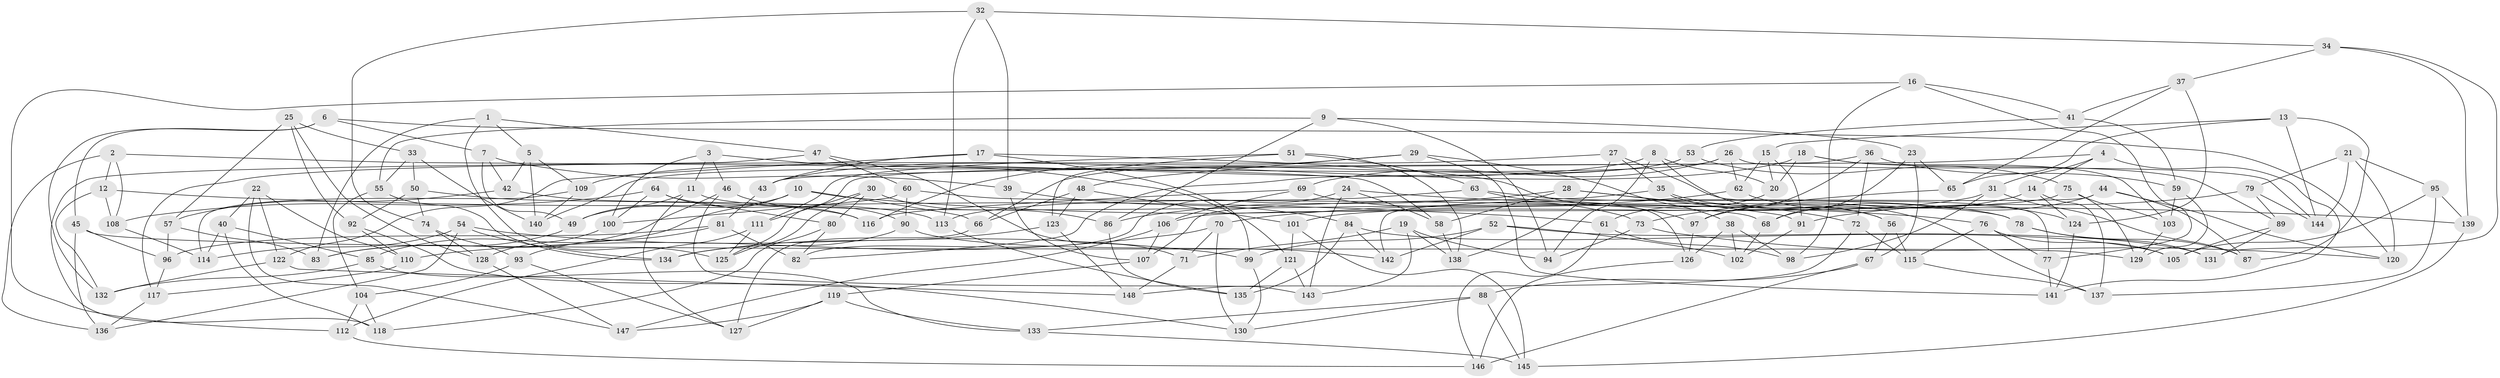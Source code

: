 // Generated by graph-tools (version 1.1) at 2025/11/02/27/25 16:11:43]
// undirected, 148 vertices, 296 edges
graph export_dot {
graph [start="1"]
  node [color=gray90,style=filled];
  1;
  2;
  3;
  4;
  5;
  6;
  7;
  8;
  9;
  10;
  11;
  12;
  13;
  14;
  15;
  16;
  17;
  18;
  19;
  20;
  21;
  22;
  23;
  24;
  25;
  26;
  27;
  28;
  29;
  30;
  31;
  32;
  33;
  34;
  35;
  36;
  37;
  38;
  39;
  40;
  41;
  42;
  43;
  44;
  45;
  46;
  47;
  48;
  49;
  50;
  51;
  52;
  53;
  54;
  55;
  56;
  57;
  58;
  59;
  60;
  61;
  62;
  63;
  64;
  65;
  66;
  67;
  68;
  69;
  70;
  71;
  72;
  73;
  74;
  75;
  76;
  77;
  78;
  79;
  80;
  81;
  82;
  83;
  84;
  85;
  86;
  87;
  88;
  89;
  90;
  91;
  92;
  93;
  94;
  95;
  96;
  97;
  98;
  99;
  100;
  101;
  102;
  103;
  104;
  105;
  106;
  107;
  108;
  109;
  110;
  111;
  112;
  113;
  114;
  115;
  116;
  117;
  118;
  119;
  120;
  121;
  122;
  123;
  124;
  125;
  126;
  127;
  128;
  129;
  130;
  131;
  132;
  133;
  134;
  135;
  136;
  137;
  138;
  139;
  140;
  141;
  142;
  143;
  144;
  145;
  146;
  147;
  148;
  1 -- 47;
  1 -- 5;
  1 -- 125;
  1 -- 83;
  2 -- 136;
  2 -- 58;
  2 -- 108;
  2 -- 12;
  3 -- 121;
  3 -- 100;
  3 -- 46;
  3 -- 11;
  4 -- 43;
  4 -- 31;
  4 -- 14;
  4 -- 141;
  5 -- 109;
  5 -- 42;
  5 -- 140;
  6 -- 132;
  6 -- 120;
  6 -- 45;
  6 -- 7;
  7 -- 39;
  7 -- 49;
  7 -- 42;
  8 -- 109;
  8 -- 20;
  8 -- 56;
  8 -- 94;
  9 -- 23;
  9 -- 55;
  9 -- 86;
  9 -- 94;
  10 -- 85;
  10 -- 66;
  10 -- 76;
  10 -- 49;
  11 -- 49;
  11 -- 78;
  11 -- 127;
  12 -- 61;
  12 -- 108;
  12 -- 132;
  13 -- 87;
  13 -- 15;
  13 -- 144;
  13 -- 65;
  14 -- 97;
  14 -- 137;
  14 -- 124;
  15 -- 91;
  15 -- 62;
  15 -- 20;
  16 -- 98;
  16 -- 41;
  16 -- 112;
  16 -- 77;
  17 -- 97;
  17 -- 99;
  17 -- 122;
  17 -- 43;
  18 -- 89;
  18 -- 103;
  18 -- 20;
  18 -- 43;
  19 -- 138;
  19 -- 94;
  19 -- 143;
  19 -- 71;
  20 -- 61;
  21 -- 95;
  21 -- 79;
  21 -- 120;
  21 -- 144;
  22 -- 110;
  22 -- 147;
  22 -- 122;
  22 -- 40;
  23 -- 68;
  23 -- 65;
  23 -- 67;
  24 -- 58;
  24 -- 143;
  24 -- 139;
  24 -- 82;
  25 -- 128;
  25 -- 57;
  25 -- 92;
  25 -- 33;
  26 -- 140;
  26 -- 69;
  26 -- 62;
  26 -- 144;
  27 -- 138;
  27 -- 117;
  27 -- 77;
  27 -- 35;
  28 -- 58;
  28 -- 72;
  28 -- 91;
  28 -- 86;
  29 -- 141;
  29 -- 38;
  29 -- 48;
  29 -- 116;
  30 -- 125;
  30 -- 111;
  30 -- 86;
  30 -- 80;
  31 -- 87;
  31 -- 101;
  31 -- 98;
  32 -- 74;
  32 -- 39;
  32 -- 113;
  32 -- 34;
  33 -- 140;
  33 -- 50;
  33 -- 55;
  34 -- 139;
  34 -- 131;
  34 -- 37;
  35 -- 137;
  35 -- 107;
  35 -- 56;
  36 -- 59;
  36 -- 125;
  36 -- 97;
  36 -- 72;
  37 -- 41;
  37 -- 124;
  37 -- 65;
  38 -- 126;
  38 -- 102;
  38 -- 98;
  39 -- 84;
  39 -- 107;
  40 -- 85;
  40 -- 118;
  40 -- 114;
  41 -- 53;
  41 -- 59;
  42 -- 57;
  42 -- 113;
  43 -- 81;
  44 -- 142;
  44 -- 120;
  44 -- 87;
  44 -- 68;
  45 -- 129;
  45 -- 96;
  45 -- 136;
  46 -- 90;
  46 -- 83;
  46 -- 143;
  47 -- 71;
  47 -- 118;
  47 -- 60;
  48 -- 123;
  48 -- 66;
  48 -- 101;
  49 -- 83;
  50 -- 74;
  50 -- 116;
  50 -- 92;
  51 -- 111;
  51 -- 123;
  51 -- 138;
  51 -- 63;
  52 -- 131;
  52 -- 102;
  52 -- 142;
  52 -- 99;
  53 -- 66;
  53 -- 82;
  53 -- 75;
  54 -- 134;
  54 -- 114;
  54 -- 136;
  54 -- 99;
  55 -- 104;
  55 -- 134;
  56 -- 115;
  56 -- 67;
  57 -- 83;
  57 -- 96;
  58 -- 138;
  59 -- 103;
  59 -- 129;
  60 -- 90;
  60 -- 100;
  60 -- 68;
  61 -- 146;
  61 -- 98;
  62 -- 70;
  62 -- 124;
  63 -- 126;
  63 -- 113;
  63 -- 78;
  64 -- 80;
  64 -- 100;
  64 -- 116;
  64 -- 108;
  65 -- 73;
  66 -- 127;
  67 -- 88;
  67 -- 146;
  68 -- 102;
  69 -- 106;
  69 -- 116;
  69 -- 73;
  70 -- 71;
  70 -- 110;
  70 -- 130;
  71 -- 148;
  72 -- 148;
  72 -- 115;
  73 -- 94;
  73 -- 120;
  74 -- 93;
  74 -- 128;
  75 -- 106;
  75 -- 103;
  75 -- 129;
  76 -- 77;
  76 -- 115;
  76 -- 105;
  77 -- 141;
  78 -- 131;
  78 -- 87;
  79 -- 91;
  79 -- 144;
  79 -- 89;
  80 -- 82;
  80 -- 118;
  81 -- 93;
  81 -- 96;
  81 -- 82;
  84 -- 142;
  84 -- 105;
  84 -- 135;
  85 -- 133;
  85 -- 132;
  86 -- 135;
  88 -- 145;
  88 -- 130;
  88 -- 133;
  89 -- 105;
  89 -- 131;
  90 -- 142;
  90 -- 134;
  91 -- 102;
  92 -- 130;
  92 -- 110;
  93 -- 104;
  93 -- 127;
  95 -- 105;
  95 -- 137;
  95 -- 139;
  96 -- 117;
  97 -- 126;
  99 -- 130;
  100 -- 128;
  101 -- 121;
  101 -- 145;
  103 -- 129;
  104 -- 112;
  104 -- 118;
  106 -- 147;
  106 -- 107;
  107 -- 119;
  108 -- 114;
  109 -- 140;
  109 -- 114;
  110 -- 117;
  111 -- 112;
  111 -- 125;
  112 -- 146;
  113 -- 135;
  115 -- 137;
  117 -- 136;
  119 -- 133;
  119 -- 147;
  119 -- 127;
  121 -- 143;
  121 -- 135;
  122 -- 132;
  122 -- 148;
  123 -- 134;
  123 -- 148;
  124 -- 141;
  126 -- 146;
  128 -- 147;
  133 -- 145;
  139 -- 145;
}
